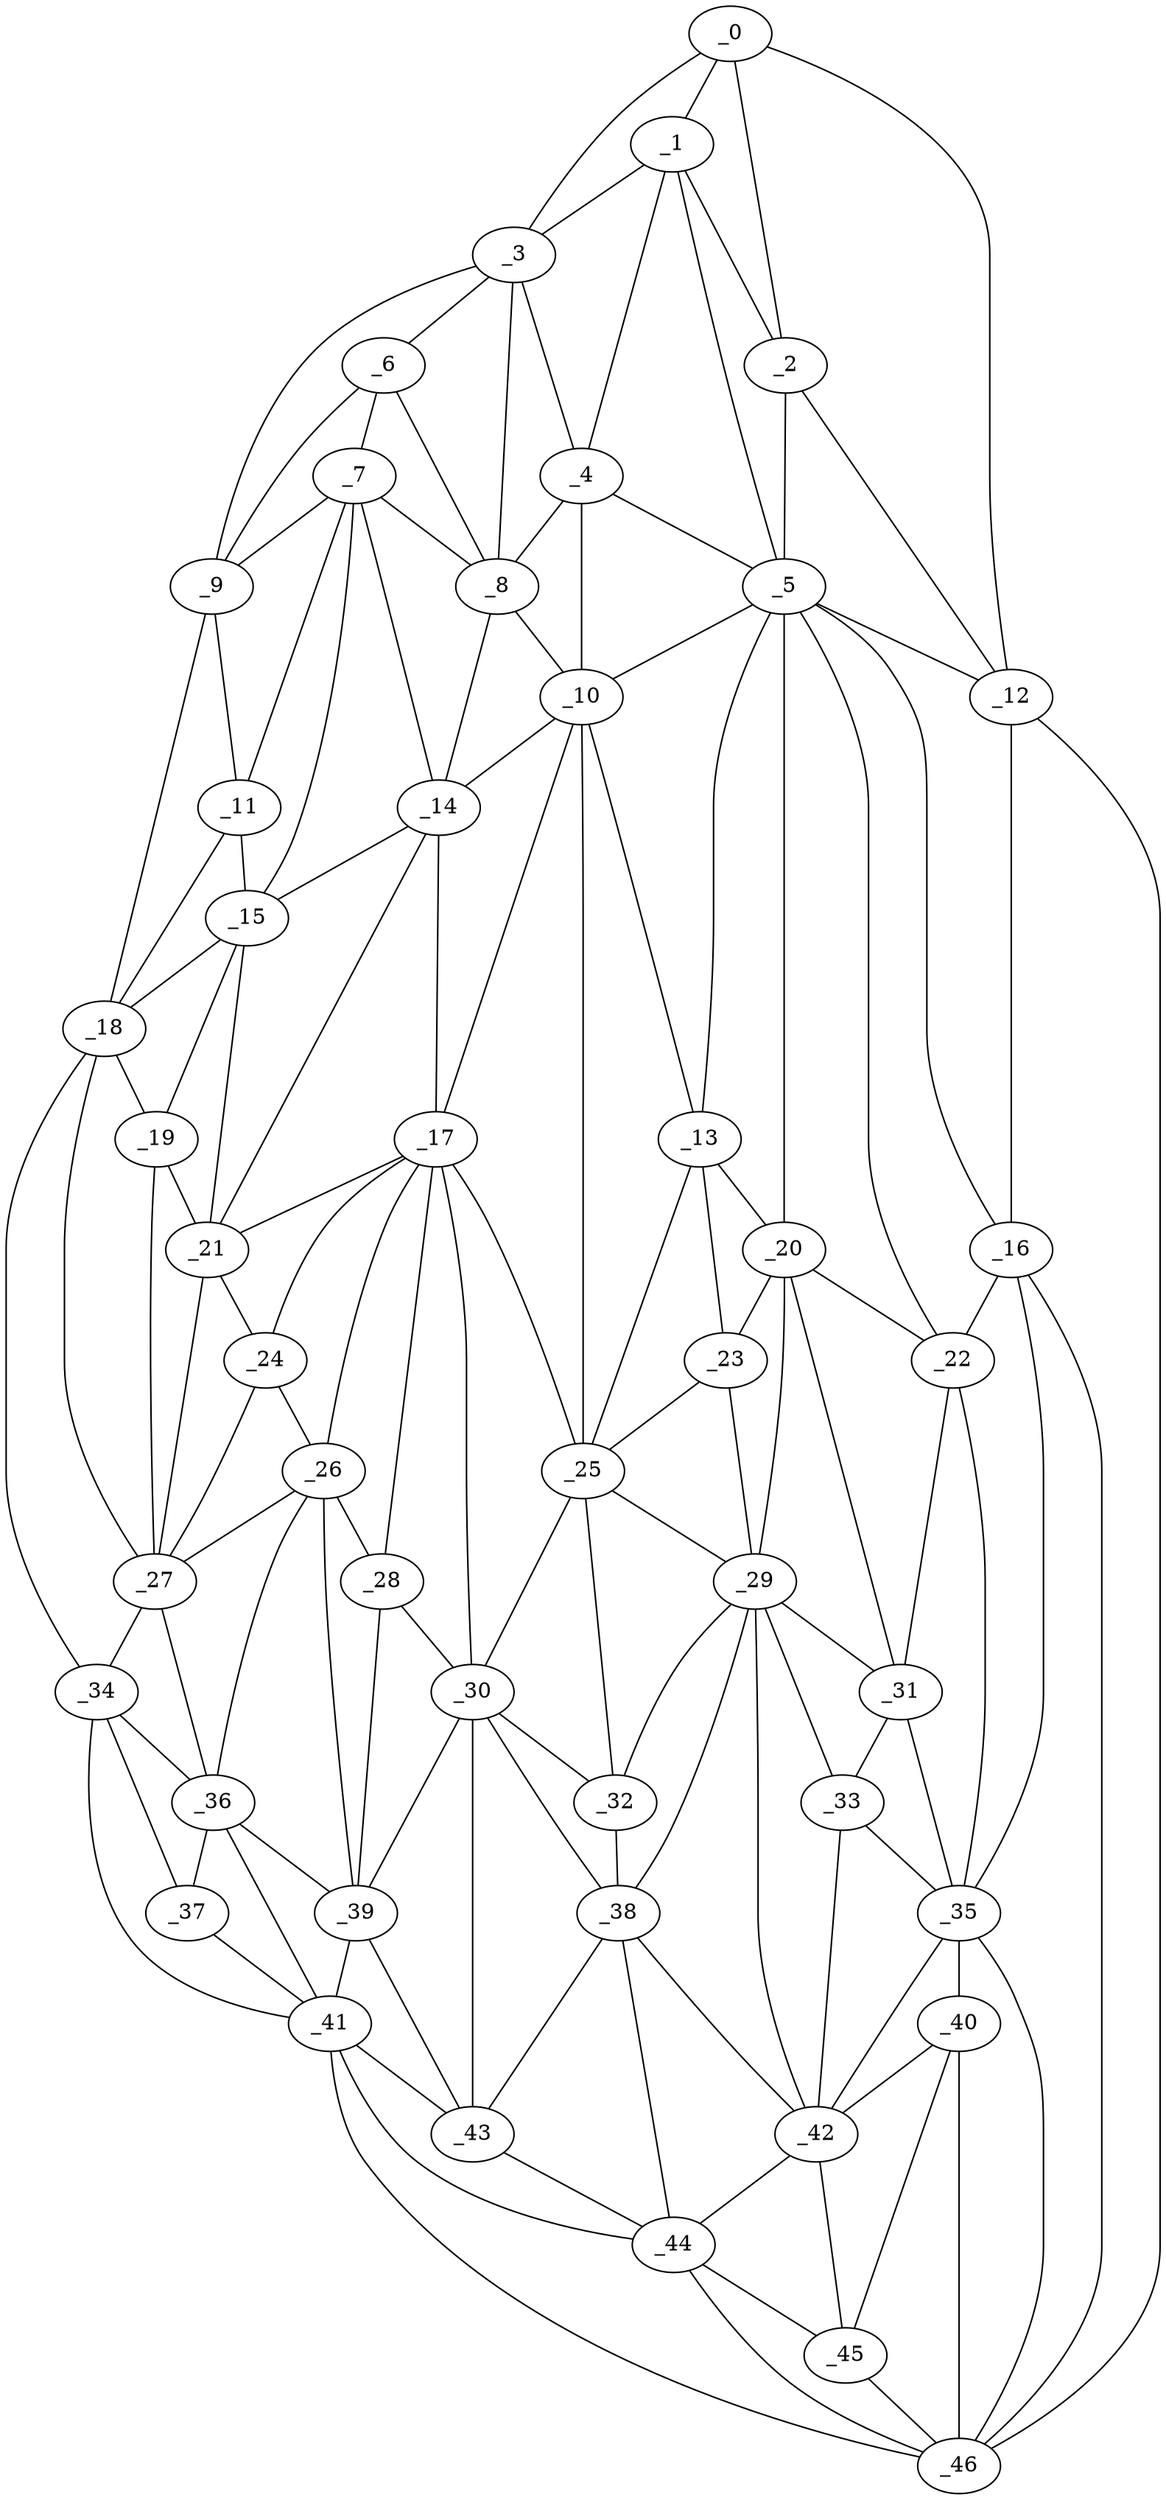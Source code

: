 graph "obj16__125.gxl" {
	_0	 [x=22,
		y=13];
	_1	 [x=24,
		y=42];
	_0 -- _1	 [valence=2];
	_2	 [x=25,
		y=24];
	_0 -- _2	 [valence=1];
	_3	 [x=26,
		y=99];
	_0 -- _3	 [valence=1];
	_12	 [x=61,
		y=4];
	_0 -- _12	 [valence=1];
	_1 -- _2	 [valence=2];
	_1 -- _3	 [valence=2];
	_4	 [x=36,
		y=51];
	_1 -- _4	 [valence=2];
	_5	 [x=42,
		y=49];
	_1 -- _5	 [valence=1];
	_2 -- _5	 [valence=2];
	_2 -- _12	 [valence=1];
	_3 -- _4	 [valence=1];
	_6	 [x=42,
		y=98];
	_3 -- _6	 [valence=2];
	_8	 [x=56,
		y=73];
	_3 -- _8	 [valence=2];
	_9	 [x=57,
		y=115];
	_3 -- _9	 [valence=1];
	_4 -- _5	 [valence=1];
	_4 -- _8	 [valence=2];
	_10	 [x=58,
		y=67];
	_4 -- _10	 [valence=1];
	_5 -- _10	 [valence=2];
	_5 -- _12	 [valence=2];
	_13	 [x=62,
		y=58];
	_5 -- _13	 [valence=1];
	_16	 [x=68,
		y=8];
	_5 -- _16	 [valence=2];
	_20	 [x=76,
		y=46];
	_5 -- _20	 [valence=2];
	_22	 [x=78,
		y=41];
	_5 -- _22	 [valence=2];
	_7	 [x=47,
		y=99];
	_6 -- _7	 [valence=2];
	_6 -- _8	 [valence=2];
	_6 -- _9	 [valence=2];
	_7 -- _8	 [valence=2];
	_7 -- _9	 [valence=2];
	_11	 [x=58,
		y=110];
	_7 -- _11	 [valence=1];
	_14	 [x=62,
		y=78];
	_7 -- _14	 [valence=2];
	_15	 [x=62,
		y=106];
	_7 -- _15	 [valence=1];
	_8 -- _10	 [valence=2];
	_8 -- _14	 [valence=2];
	_9 -- _11	 [valence=2];
	_18	 [x=74,
		y=117];
	_9 -- _18	 [valence=1];
	_10 -- _13	 [valence=1];
	_10 -- _14	 [valence=1];
	_17	 [x=72,
		y=80];
	_10 -- _17	 [valence=2];
	_25	 [x=82,
		y=71];
	_10 -- _25	 [valence=2];
	_11 -- _15	 [valence=2];
	_11 -- _18	 [valence=1];
	_12 -- _16	 [valence=1];
	_46	 [x=117,
		y=17];
	_12 -- _46	 [valence=1];
	_13 -- _20	 [valence=2];
	_23	 [x=78,
		y=57];
	_13 -- _23	 [valence=2];
	_13 -- _25	 [valence=1];
	_14 -- _15	 [valence=2];
	_14 -- _17	 [valence=2];
	_21	 [x=76,
		y=98];
	_14 -- _21	 [valence=1];
	_15 -- _18	 [valence=2];
	_19	 [x=75,
		y=110];
	_15 -- _19	 [valence=1];
	_15 -- _21	 [valence=2];
	_16 -- _22	 [valence=1];
	_35	 [x=98,
		y=34];
	_16 -- _35	 [valence=2];
	_16 -- _46	 [valence=1];
	_17 -- _21	 [valence=2];
	_24	 [x=80,
		y=95];
	_17 -- _24	 [valence=2];
	_17 -- _25	 [valence=2];
	_26	 [x=83,
		y=92];
	_17 -- _26	 [valence=2];
	_28	 [x=86,
		y=87];
	_17 -- _28	 [valence=2];
	_30	 [x=89,
		y=81];
	_17 -- _30	 [valence=2];
	_18 -- _19	 [valence=2];
	_27	 [x=84,
		y=109];
	_18 -- _27	 [valence=2];
	_34	 [x=95,
		y=118];
	_18 -- _34	 [valence=1];
	_19 -- _21	 [valence=2];
	_19 -- _27	 [valence=1];
	_20 -- _22	 [valence=2];
	_20 -- _23	 [valence=1];
	_29	 [x=89,
		y=59];
	_20 -- _29	 [valence=1];
	_31	 [x=91,
		y=42];
	_20 -- _31	 [valence=2];
	_21 -- _24	 [valence=1];
	_21 -- _27	 [valence=2];
	_22 -- _31	 [valence=2];
	_22 -- _35	 [valence=2];
	_23 -- _25	 [valence=2];
	_23 -- _29	 [valence=1];
	_24 -- _26	 [valence=2];
	_24 -- _27	 [valence=1];
	_25 -- _29	 [valence=1];
	_25 -- _30	 [valence=1];
	_32	 [x=91,
		y=66];
	_25 -- _32	 [valence=2];
	_26 -- _27	 [valence=2];
	_26 -- _28	 [valence=2];
	_36	 [x=100,
		y=108];
	_26 -- _36	 [valence=2];
	_39	 [x=101,
		y=93];
	_26 -- _39	 [valence=2];
	_27 -- _34	 [valence=2];
	_27 -- _36	 [valence=1];
	_28 -- _30	 [valence=2];
	_28 -- _39	 [valence=2];
	_29 -- _31	 [valence=1];
	_29 -- _32	 [valence=2];
	_33	 [x=95,
		y=46];
	_29 -- _33	 [valence=1];
	_38	 [x=101,
		y=69];
	_29 -- _38	 [valence=1];
	_42	 [x=110,
		y=51];
	_29 -- _42	 [valence=2];
	_30 -- _32	 [valence=2];
	_30 -- _38	 [valence=1];
	_30 -- _39	 [valence=2];
	_43	 [x=110,
		y=84];
	_30 -- _43	 [valence=1];
	_31 -- _33	 [valence=2];
	_31 -- _35	 [valence=2];
	_32 -- _38	 [valence=2];
	_33 -- _35	 [valence=1];
	_33 -- _42	 [valence=2];
	_34 -- _36	 [valence=1];
	_37	 [x=100,
		y=116];
	_34 -- _37	 [valence=1];
	_41	 [x=109,
		y=114];
	_34 -- _41	 [valence=1];
	_40	 [x=109,
		y=30];
	_35 -- _40	 [valence=2];
	_35 -- _42	 [valence=1];
	_35 -- _46	 [valence=1];
	_36 -- _37	 [valence=2];
	_36 -- _39	 [valence=2];
	_36 -- _41	 [valence=2];
	_37 -- _41	 [valence=2];
	_38 -- _42	 [valence=2];
	_38 -- _43	 [valence=2];
	_44	 [x=113,
		y=58];
	_38 -- _44	 [valence=2];
	_39 -- _41	 [valence=2];
	_39 -- _43	 [valence=2];
	_40 -- _42	 [valence=2];
	_45	 [x=115,
		y=24];
	_40 -- _45	 [valence=2];
	_40 -- _46	 [valence=2];
	_41 -- _43	 [valence=1];
	_41 -- _44	 [valence=1];
	_41 -- _46	 [valence=1];
	_42 -- _44	 [valence=2];
	_42 -- _45	 [valence=2];
	_43 -- _44	 [valence=1];
	_44 -- _45	 [valence=2];
	_44 -- _46	 [valence=2];
	_45 -- _46	 [valence=2];
}
